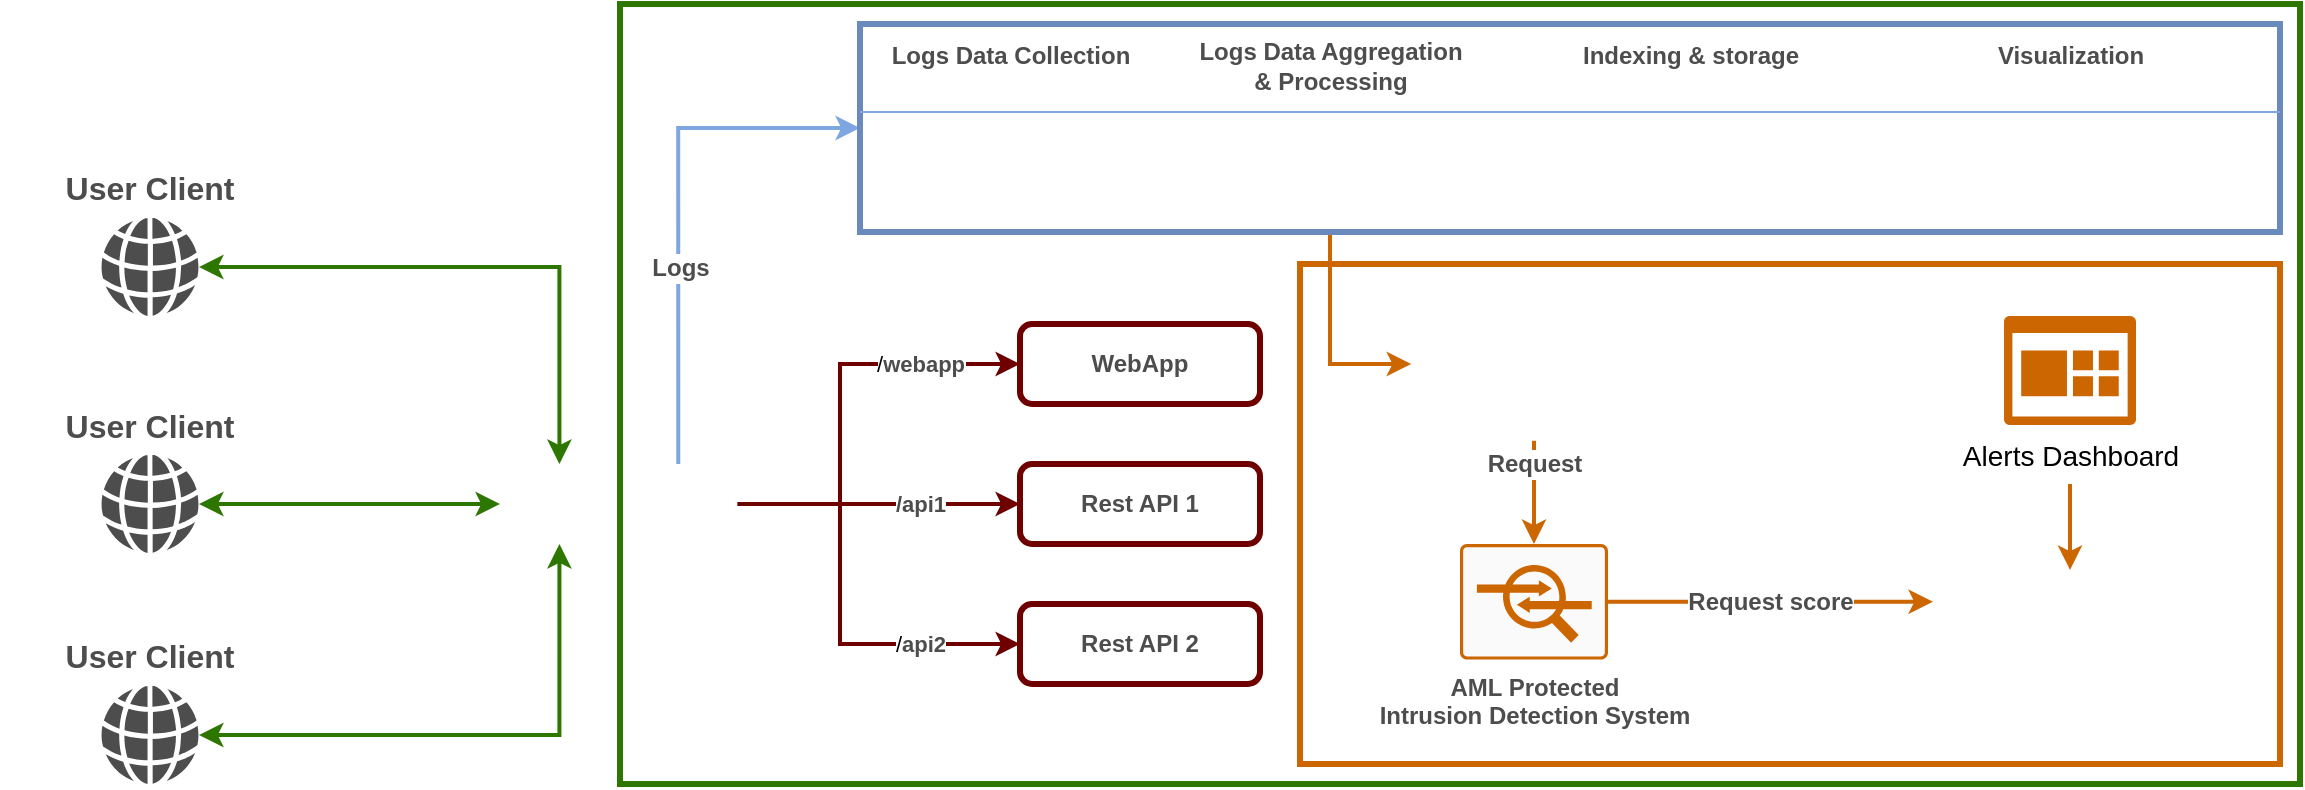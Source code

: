 <mxfile version="15.4.0" type="device"><diagram id="y6tSjc14zwWqHVGjM02m" name="Página-1"><mxGraphModel dx="2249" dy="814" grid="1" gridSize="10" guides="1" tooltips="1" connect="1" arrows="1" fold="1" page="1" pageScale="1" pageWidth="827" pageHeight="1169" math="0" shadow="0"><root><mxCell id="0"/><mxCell id="1" parent="0"/><mxCell id="_QsekRDBZhkWJO6fQrs9-70" value="" style="shape=image;verticalLabelPosition=bottom;labelBackgroundColor=#ffffff;verticalAlign=top;aspect=fixed;imageAspect=0;image=https://1000marcas.net/wp-content/uploads/2021/06/Redis-Logo.png;" vertex="1" parent="1"><mxGeometry x="435.6" y="261.63" width="122.8" height="76.75" as="geometry"/></mxCell><mxCell id="_QsekRDBZhkWJO6fQrs9-19" value="" style="rounded=0;whiteSpace=wrap;html=1;fillColor=none;strokeColor=#2D7600;fontColor=#ffffff;strokeWidth=3;" vertex="1" parent="1"><mxGeometry x="40" y="120.01" width="840" height="390" as="geometry"/></mxCell><mxCell id="_QsekRDBZhkWJO6fQrs9-84" value="" style="rounded=0;whiteSpace=wrap;html=1;strokeColor=#CC6600;strokeWidth=3;fillColor=none;" vertex="1" parent="1"><mxGeometry x="380" y="250" width="490" height="250" as="geometry"/></mxCell><mxCell id="_QsekRDBZhkWJO6fQrs9-7" value="" style="group" vertex="1" connectable="0" parent="1"><mxGeometry x="-270" y="197" width="150" height="79" as="geometry"/></mxCell><mxCell id="_QsekRDBZhkWJO6fQrs9-1" value="&lt;font style=&quot;font-size: 16px&quot; color=&quot;#4d4d4d&quot;&gt;&lt;b&gt;User Client&lt;/b&gt;&lt;/font&gt;" style="text;html=1;strokeColor=none;fillColor=none;align=center;verticalAlign=middle;whiteSpace=wrap;rounded=0;" vertex="1" parent="_QsekRDBZhkWJO6fQrs9-7"><mxGeometry width="150" height="30" as="geometry"/></mxCell><mxCell id="_QsekRDBZhkWJO6fQrs9-6" value="" style="sketch=0;pointerEvents=1;shadow=0;dashed=0;html=1;strokeColor=none;fillColor=#4D4D4D;labelPosition=center;verticalLabelPosition=bottom;verticalAlign=top;outlineConnect=0;align=center;shape=mxgraph.office.concepts.globe_internet;" vertex="1" parent="_QsekRDBZhkWJO6fQrs9-7"><mxGeometry x="50.5" y="30" width="49" height="49" as="geometry"/></mxCell><mxCell id="_QsekRDBZhkWJO6fQrs9-8" value="" style="group" vertex="1" connectable="0" parent="1"><mxGeometry x="-270" y="315.5" width="150" height="79" as="geometry"/></mxCell><mxCell id="_QsekRDBZhkWJO6fQrs9-9" value="&lt;font style=&quot;font-size: 16px&quot; color=&quot;#4d4d4d&quot;&gt;&lt;b&gt;User Client&lt;/b&gt;&lt;/font&gt;" style="text;html=1;strokeColor=none;fillColor=none;align=center;verticalAlign=middle;whiteSpace=wrap;rounded=0;" vertex="1" parent="_QsekRDBZhkWJO6fQrs9-8"><mxGeometry width="150" height="30" as="geometry"/></mxCell><mxCell id="_QsekRDBZhkWJO6fQrs9-10" value="" style="sketch=0;pointerEvents=1;shadow=0;dashed=0;html=1;strokeColor=none;fillColor=#4D4D4D;labelPosition=center;verticalLabelPosition=bottom;verticalAlign=top;outlineConnect=0;align=center;shape=mxgraph.office.concepts.globe_internet;" vertex="1" parent="_QsekRDBZhkWJO6fQrs9-8"><mxGeometry x="50.5" y="30" width="49" height="49" as="geometry"/></mxCell><mxCell id="_QsekRDBZhkWJO6fQrs9-11" value="" style="group" vertex="1" connectable="0" parent="1"><mxGeometry x="-270" y="431" width="150" height="79" as="geometry"/></mxCell><mxCell id="_QsekRDBZhkWJO6fQrs9-12" value="&lt;font style=&quot;font-size: 16px&quot; color=&quot;#4d4d4d&quot;&gt;&lt;b&gt;User Client&lt;/b&gt;&lt;/font&gt;" style="text;html=1;strokeColor=none;fillColor=none;align=center;verticalAlign=middle;whiteSpace=wrap;rounded=0;" vertex="1" parent="_QsekRDBZhkWJO6fQrs9-11"><mxGeometry width="150" height="30" as="geometry"/></mxCell><mxCell id="_QsekRDBZhkWJO6fQrs9-13" value="" style="sketch=0;pointerEvents=1;shadow=0;dashed=0;html=1;strokeColor=none;fillColor=#4D4D4D;labelPosition=center;verticalLabelPosition=bottom;verticalAlign=top;outlineConnect=0;align=center;shape=mxgraph.office.concepts.globe_internet;" vertex="1" parent="_QsekRDBZhkWJO6fQrs9-11"><mxGeometry x="50.5" y="30" width="49" height="49" as="geometry"/></mxCell><mxCell id="_QsekRDBZhkWJO6fQrs9-14" style="edgeStyle=orthogonalEdgeStyle;rounded=0;orthogonalLoop=1;jettySize=auto;html=1;startArrow=classic;startFill=1;strokeWidth=2;fillColor=#60a917;strokeColor=#2D7600;entryX=0.25;entryY=0;entryDx=0;entryDy=0;" edge="1" parent="1" source="_QsekRDBZhkWJO6fQrs9-6" target="_QsekRDBZhkWJO6fQrs9-17"><mxGeometry relative="1" as="geometry"><mxPoint x="380" y="200" as="targetPoint"/><Array as="points"><mxPoint x="10" y="252"/></Array></mxGeometry></mxCell><mxCell id="_QsekRDBZhkWJO6fQrs9-15" style="edgeStyle=orthogonalEdgeStyle;rounded=0;orthogonalLoop=1;jettySize=auto;html=1;startArrow=classic;startFill=1;strokeWidth=2;fillColor=#60a917;strokeColor=#2D7600;" edge="1" parent="1" source="_QsekRDBZhkWJO6fQrs9-10" target="_QsekRDBZhkWJO6fQrs9-17"><mxGeometry relative="1" as="geometry"><mxPoint x="413.8" y="200" as="targetPoint"/></mxGeometry></mxCell><mxCell id="_QsekRDBZhkWJO6fQrs9-16" style="edgeStyle=orthogonalEdgeStyle;rounded=0;orthogonalLoop=1;jettySize=auto;html=1;entryX=0.25;entryY=1;entryDx=0;entryDy=0;startArrow=classic;startFill=1;strokeWidth=2;fillColor=#60a917;strokeColor=#2D7600;" edge="1" parent="1" source="_QsekRDBZhkWJO6fQrs9-13" target="_QsekRDBZhkWJO6fQrs9-17"><mxGeometry relative="1" as="geometry"><mxPoint x="441.006" y="198.02" as="targetPoint"/><Array as="points"><mxPoint x="10" y="486"/></Array></mxGeometry></mxCell><mxCell id="_QsekRDBZhkWJO6fQrs9-55" style="edgeStyle=orthogonalEdgeStyle;rounded=0;orthogonalLoop=1;jettySize=auto;html=1;exitX=0.75;exitY=0;exitDx=0;exitDy=0;entryX=0;entryY=0.5;entryDx=0;entryDy=0;startArrow=none;startFill=0;strokeColor=#7EA6E0;strokeWidth=2;" edge="1" parent="1" source="_QsekRDBZhkWJO6fQrs9-17" target="_QsekRDBZhkWJO6fQrs9-21"><mxGeometry relative="1" as="geometry"/></mxCell><mxCell id="_QsekRDBZhkWJO6fQrs9-56" value="&lt;font style=&quot;font-size: 12px&quot; color=&quot;#4d4d4d&quot;&gt;&lt;b&gt;Logs&lt;/b&gt;&lt;/font&gt;" style="edgeLabel;html=1;align=center;verticalAlign=middle;resizable=0;points=[];" vertex="1" connectable="0" parent="_QsekRDBZhkWJO6fQrs9-55"><mxGeometry x="-0.228" y="-2" relative="1" as="geometry"><mxPoint x="-1" y="2" as="offset"/></mxGeometry></mxCell><mxCell id="_QsekRDBZhkWJO6fQrs9-60" style="edgeStyle=orthogonalEdgeStyle;rounded=0;orthogonalLoop=1;jettySize=auto;html=1;entryX=0;entryY=0.5;entryDx=0;entryDy=0;startArrow=none;startFill=0;strokeColor=#6F0000;strokeWidth=2;fillColor=#a20025;" edge="1" parent="1" source="_QsekRDBZhkWJO6fQrs9-17" target="_QsekRDBZhkWJO6fQrs9-57"><mxGeometry relative="1" as="geometry"><Array as="points"><mxPoint x="150" y="370"/><mxPoint x="150" y="300"/></Array></mxGeometry></mxCell><mxCell id="_QsekRDBZhkWJO6fQrs9-63" value="/&lt;font color=&quot;#4d4d4d&quot;&gt;&lt;b&gt;webapp&lt;/b&gt;&lt;/font&gt;" style="edgeLabel;html=1;align=center;verticalAlign=middle;resizable=0;points=[];" vertex="1" connectable="0" parent="_QsekRDBZhkWJO6fQrs9-60"><mxGeometry x="-0.089" y="1" relative="1" as="geometry"><mxPoint x="41" y="-25" as="offset"/></mxGeometry></mxCell><mxCell id="_QsekRDBZhkWJO6fQrs9-61" style="edgeStyle=orthogonalEdgeStyle;rounded=0;orthogonalLoop=1;jettySize=auto;html=1;startArrow=none;startFill=0;strokeColor=#6F0000;strokeWidth=2;fillColor=#a20025;" edge="1" parent="1" source="_QsekRDBZhkWJO6fQrs9-17" target="_QsekRDBZhkWJO6fQrs9-58"><mxGeometry relative="1" as="geometry"/></mxCell><mxCell id="_QsekRDBZhkWJO6fQrs9-64" value="&lt;font color=&quot;#4d4d4d&quot;&gt;&lt;b&gt;/api1&lt;/b&gt;&lt;/font&gt;" style="edgeLabel;html=1;align=center;verticalAlign=middle;resizable=0;points=[];" vertex="1" connectable="0" parent="_QsekRDBZhkWJO6fQrs9-61"><mxGeometry x="0.334" y="-1" relative="1" as="geometry"><mxPoint x="-3" y="-1" as="offset"/></mxGeometry></mxCell><mxCell id="_QsekRDBZhkWJO6fQrs9-62" value="/&lt;b&gt;&lt;font color=&quot;#4d4d4d&quot;&gt;api2&lt;/font&gt;&lt;/b&gt;" style="edgeStyle=orthogonalEdgeStyle;rounded=0;orthogonalLoop=1;jettySize=auto;html=1;entryX=0;entryY=0.5;entryDx=0;entryDy=0;startArrow=none;startFill=0;strokeColor=#6F0000;strokeWidth=2;fillColor=#a20025;" edge="1" parent="1" source="_QsekRDBZhkWJO6fQrs9-17" target="_QsekRDBZhkWJO6fQrs9-59"><mxGeometry x="0.526" relative="1" as="geometry"><Array as="points"><mxPoint x="150" y="370"/><mxPoint x="150" y="440"/></Array><mxPoint as="offset"/></mxGeometry></mxCell><mxCell id="_QsekRDBZhkWJO6fQrs9-17" value="" style="shape=image;verticalLabelPosition=bottom;labelBackgroundColor=#ffffff;verticalAlign=top;aspect=fixed;imageAspect=0;image=http://www.nginx.com/wp-content/uploads/2018/08/NGINX-logo-rgb-large.png;" vertex="1" parent="1"><mxGeometry x="-20" y="350" width="118.86" height="40" as="geometry"/></mxCell><mxCell id="_QsekRDBZhkWJO6fQrs9-57" value="&lt;font color=&quot;#4d4d4d&quot;&gt;&lt;b&gt;WebApp&lt;/b&gt;&lt;/font&gt;" style="rounded=1;whiteSpace=wrap;html=1;strokeColor=#6F0000;strokeWidth=3;fillColor=none;fontColor=#ffffff;" vertex="1" parent="1"><mxGeometry x="240" y="280" width="120" height="40" as="geometry"/></mxCell><mxCell id="_QsekRDBZhkWJO6fQrs9-58" value="&lt;font color=&quot;#4d4d4d&quot;&gt;&lt;b&gt;Rest API 1&lt;/b&gt;&lt;/font&gt;" style="rounded=1;whiteSpace=wrap;html=1;strokeColor=#6F0000;strokeWidth=3;fillColor=none;fontColor=#ffffff;" vertex="1" parent="1"><mxGeometry x="240" y="350" width="120" height="40" as="geometry"/></mxCell><mxCell id="_QsekRDBZhkWJO6fQrs9-59" value="&lt;font color=&quot;#4d4d4d&quot;&gt;&lt;b&gt;Rest API 2&lt;/b&gt;&lt;/font&gt;" style="rounded=1;whiteSpace=wrap;html=1;strokeColor=#6F0000;strokeWidth=3;fillColor=none;fontColor=#ffffff;" vertex="1" parent="1"><mxGeometry x="240" y="420" width="120" height="40" as="geometry"/></mxCell><mxCell id="_QsekRDBZhkWJO6fQrs9-95" value="&lt;font style=&quot;font-size: 12px&quot; color=&quot;#4d4d4d&quot;&gt;&lt;b&gt;Request&lt;/b&gt;&lt;/font&gt;" style="edgeStyle=orthogonalEdgeStyle;rounded=0;orthogonalLoop=1;jettySize=auto;html=1;startArrow=classic;startFill=1;endArrow=none;endFill=0;strokeColor=#CC6600;strokeWidth=2;exitX=0.5;exitY=0;exitDx=0;exitDy=0;exitPerimeter=0;" edge="1" parent="1" source="_QsekRDBZhkWJO6fQrs9-65" target="_QsekRDBZhkWJO6fQrs9-70"><mxGeometry x="0.55" relative="1" as="geometry"><Array as="points"/><mxPoint as="offset"/></mxGeometry></mxCell><mxCell id="_QsekRDBZhkWJO6fQrs9-97" value="&lt;font style=&quot;font-size: 12px&quot; color=&quot;#4d4d4d&quot;&gt;&lt;b&gt;Request score&lt;/b&gt;&lt;/font&gt;" style="edgeStyle=orthogonalEdgeStyle;rounded=0;orthogonalLoop=1;jettySize=auto;html=1;entryX=0;entryY=0.5;entryDx=0;entryDy=0;startArrow=none;startFill=0;endArrow=classic;endFill=1;strokeColor=#CC6600;strokeWidth=2;exitX=1;exitY=0.5;exitDx=0;exitDy=0;exitPerimeter=0;" edge="1" parent="1" source="_QsekRDBZhkWJO6fQrs9-65" target="_QsekRDBZhkWJO6fQrs9-96"><mxGeometry relative="1" as="geometry"><mxPoint x="765" y="370" as="sourcePoint"/></mxGeometry></mxCell><mxCell id="_QsekRDBZhkWJO6fQrs9-65" value="&lt;b&gt;&lt;font color=&quot;#4d4d4d&quot;&gt;AML Protected&lt;br&gt;Intrusion Detection System&lt;/font&gt;&lt;/b&gt;" style="sketch=0;points=[[0.015,0.015,0],[0.985,0.015,0],[0.985,0.985,0],[0.015,0.985,0],[0.25,0,0],[0.5,0,0],[0.75,0,0],[1,0.25,0],[1,0.5,0],[1,0.75,0],[0.75,1,0],[0.5,1,0],[0.25,1,0],[0,0.75,0],[0,0.5,0],[0,0.25,0]];verticalLabelPosition=bottom;html=1;verticalAlign=top;aspect=fixed;align=center;pointerEvents=1;shape=mxgraph.cisco19.rect;prIcon=ips_ids;fillColor=#FAFAFA;strokeColor=#CC6600;rounded=0;" vertex="1" parent="1"><mxGeometry x="460" y="390.0" width="74" height="57.81" as="geometry"/></mxCell><mxCell id="_QsekRDBZhkWJO6fQrs9-93" style="edgeStyle=orthogonalEdgeStyle;rounded=0;orthogonalLoop=1;jettySize=auto;html=1;entryX=0.5;entryY=1;entryDx=0;entryDy=0;startArrow=classic;startFill=1;endArrow=none;endFill=0;strokeColor=#CC6600;strokeWidth=2;exitX=0;exitY=0.5;exitDx=0;exitDy=0;" edge="1" parent="1" source="_QsekRDBZhkWJO6fQrs9-70" target="_QsekRDBZhkWJO6fQrs9-27"><mxGeometry relative="1" as="geometry"/></mxCell><mxCell id="_QsekRDBZhkWJO6fQrs9-21" value="" style="rounded=0;whiteSpace=wrap;html=1;strokeColor=#698ABA;fillColor=none;strokeWidth=3;" vertex="1" parent="1"><mxGeometry x="160" y="130" width="710" height="104" as="geometry"/></mxCell><mxCell id="_QsekRDBZhkWJO6fQrs9-20" value="" style="shape=image;verticalLabelPosition=bottom;labelBackgroundColor=#ffffff;verticalAlign=top;aspect=fixed;imageAspect=0;image=https://seeklogo.com/images/B/beats-logo-AAE1747C4A-seeklogo.com.png;" vertex="1" parent="1"><mxGeometry x="178.86" y="184.39" width="102.44" height="39.61" as="geometry"/></mxCell><mxCell id="_QsekRDBZhkWJO6fQrs9-25" value="&lt;b&gt;&lt;font color=&quot;#4d4d4d&quot;&gt;Visualization&lt;br&gt;&lt;/font&gt;&lt;/b&gt;" style="text;html=1;align=center;verticalAlign=middle;resizable=0;points=[];autosize=1;strokeColor=none;fillColor=none;" vertex="1" parent="1"><mxGeometry x="720" y="135.5" width="90" height="20" as="geometry"/></mxCell><mxCell id="_QsekRDBZhkWJO6fQrs9-26" value="" style="endArrow=none;html=1;rounded=0;strokeWidth=1;edgeStyle=orthogonalEdgeStyle;strokeColor=#7EA6E0;" edge="1" parent="1"><mxGeometry x="160" y="130" width="50" height="50" as="geometry"><mxPoint x="160" y="174" as="sourcePoint"/><mxPoint x="870" y="174" as="targetPoint"/><Array as="points"><mxPoint x="160" y="174"/><mxPoint x="870" y="174"/></Array></mxGeometry></mxCell><mxCell id="_QsekRDBZhkWJO6fQrs9-27" value="" style="shape=image;verticalLabelPosition=bottom;labelBackgroundColor=#ffffff;verticalAlign=top;aspect=fixed;imageAspect=0;image=https://i.pinimg.com/originals/8b/29/ff/8b29ff73ef1f198e3598f1214901f323.png;" vertex="1" parent="1"><mxGeometry x="317.5" y="172.89" width="155" height="61.11" as="geometry"/></mxCell><mxCell id="_QsekRDBZhkWJO6fQrs9-28" value="" style="shape=image;verticalLabelPosition=bottom;labelBackgroundColor=#ffffff;verticalAlign=top;aspect=fixed;imageAspect=0;image=https://upload.wikimedia.org/wikipedia/commons/thumb/f/f4/Elasticsearch_logo.svg/2560px-Elasticsearch_logo.svg.png;" vertex="1" parent="1"><mxGeometry x="500" y="184.94" width="175.61" height="38.5" as="geometry"/></mxCell><mxCell id="_QsekRDBZhkWJO6fQrs9-30" value="" style="shape=image;verticalLabelPosition=bottom;labelBackgroundColor=#ffffff;verticalAlign=top;aspect=fixed;imageAspect=0;image=https://seeklogo.com/images/K/kibana-logo-DFD185B4B0-seeklogo.com.png;" vertex="1" parent="1"><mxGeometry x="709.22" y="184.39" width="111.55" height="37.55" as="geometry"/></mxCell><mxCell id="_QsekRDBZhkWJO6fQrs9-47" value="&lt;b&gt;&lt;font color=&quot;#4d4d4d&quot;&gt;Logs Data Collection&lt;/font&gt;&lt;/b&gt;" style="text;html=1;align=center;verticalAlign=middle;resizable=0;points=[];autosize=1;strokeColor=none;fillColor=none;" vertex="1" parent="1"><mxGeometry x="170" y="135.5" width="130" height="20" as="geometry"/></mxCell><mxCell id="_QsekRDBZhkWJO6fQrs9-48" value="&lt;b&gt;&lt;font color=&quot;#4d4d4d&quot;&gt;Logs Data Aggregation&lt;br&gt;&amp;amp; Processing&lt;br&gt;&lt;/font&gt;&lt;/b&gt;" style="text;html=1;align=center;verticalAlign=middle;resizable=0;points=[];autosize=1;strokeColor=none;fillColor=none;" vertex="1" parent="1"><mxGeometry x="320" y="135.5" width="150" height="30" as="geometry"/></mxCell><mxCell id="_QsekRDBZhkWJO6fQrs9-49" value="&lt;b&gt;&lt;font color=&quot;#4d4d4d&quot;&gt;Indexing &amp;amp; storage&lt;br&gt;&lt;/font&gt;&lt;/b&gt;" style="text;html=1;align=center;verticalAlign=middle;resizable=0;points=[];autosize=1;strokeColor=none;fillColor=none;" vertex="1" parent="1"><mxGeometry x="515" y="135.5" width="120" height="20" as="geometry"/></mxCell><mxCell id="_QsekRDBZhkWJO6fQrs9-90" value="&lt;font style=&quot;font-size: 14px&quot;&gt;Alerts Dashboard&lt;/font&gt;" style="sketch=0;pointerEvents=1;shadow=0;dashed=0;html=1;strokeColor=none;labelPosition=center;verticalLabelPosition=bottom;verticalAlign=top;align=center;fillColor=#CC6600;shape=mxgraph.mscae.oms.dashboard;rounded=0;" vertex="1" parent="1"><mxGeometry x="732" y="276" width="66" height="54.5" as="geometry"/></mxCell><mxCell id="_QsekRDBZhkWJO6fQrs9-98" style="edgeStyle=orthogonalEdgeStyle;rounded=0;orthogonalLoop=1;jettySize=auto;html=1;startArrow=classic;startFill=1;endArrow=none;endFill=0;strokeColor=#CC6600;strokeWidth=2;" edge="1" parent="1" source="_QsekRDBZhkWJO6fQrs9-96"><mxGeometry relative="1" as="geometry"><mxPoint x="765" y="360" as="targetPoint"/></mxGeometry></mxCell><mxCell id="_QsekRDBZhkWJO6fQrs9-96" value="" style="shape=image;verticalLabelPosition=bottom;labelBackgroundColor=#ffffff;verticalAlign=top;aspect=fixed;imageAspect=0;image=https://dbdb.io/media/logos/InfluxDB.png;" vertex="1" parent="1"><mxGeometry x="696.5" y="402.96" width="137" height="31.88" as="geometry"/></mxCell></root></mxGraphModel></diagram></mxfile>